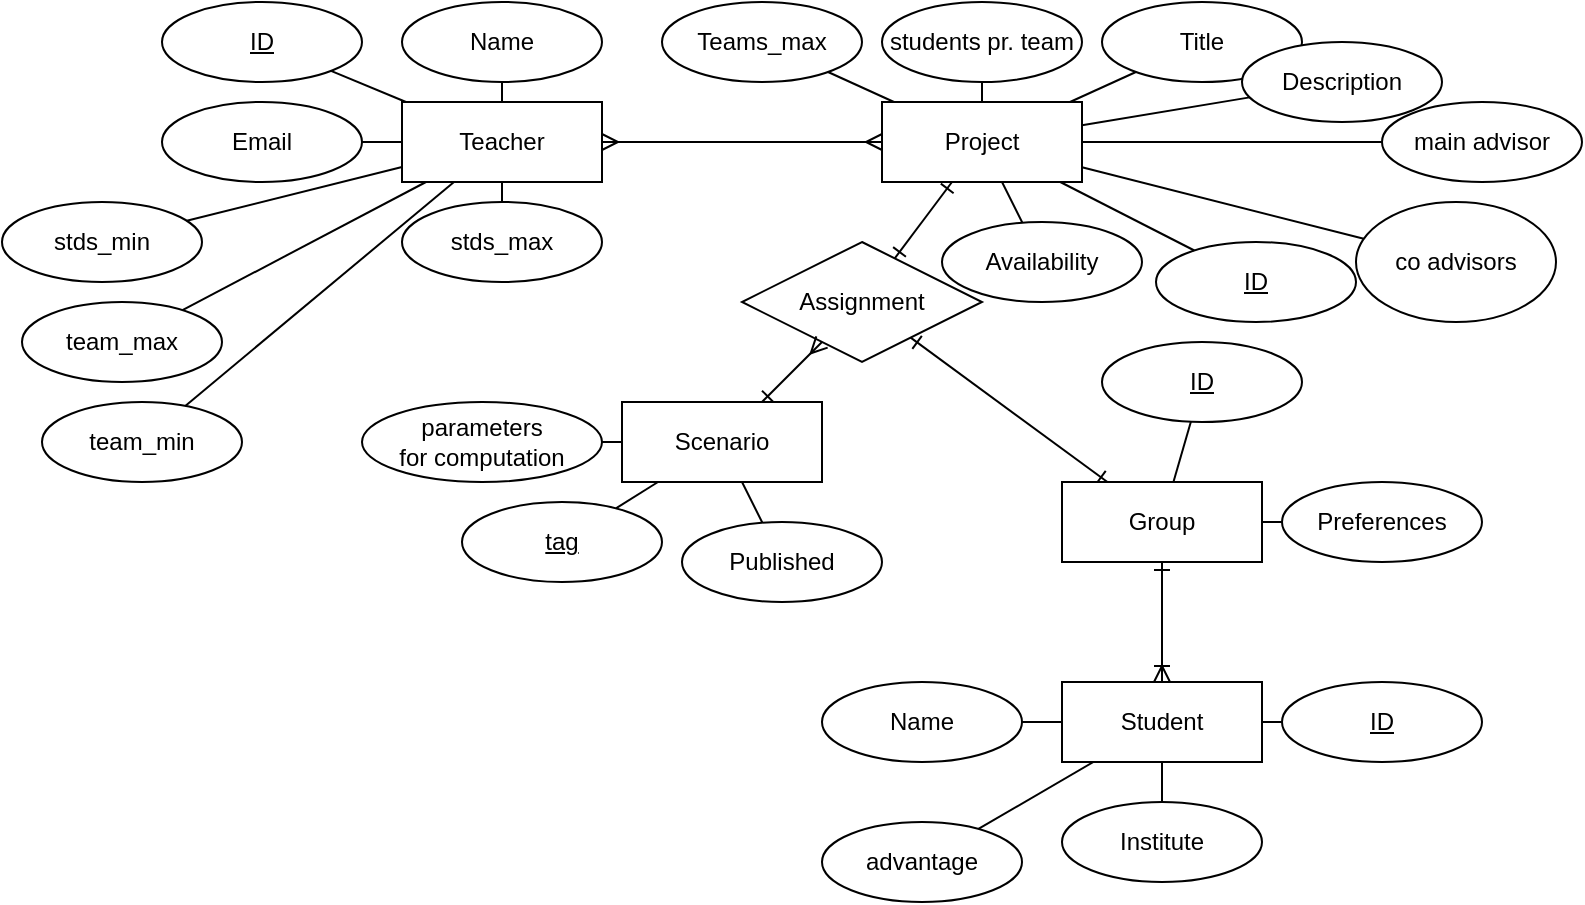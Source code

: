 <mxfile version="20.7.4" type="device"><diagram id="R2lEEEUBdFMjLlhIrx00" name="Page-1"><mxGraphModel dx="538" dy="622" grid="1" gridSize="10" guides="1" tooltips="1" connect="1" arrows="1" fold="1" page="1" pageScale="1" pageWidth="827" pageHeight="1169" math="0" shadow="0" extFonts="Permanent Marker^https://fonts.googleapis.com/css?family=Permanent+Marker"><root><mxCell id="0"/><mxCell id="1" parent="0"/><mxCell id="Ux4JNHoTfwM_np-A--27-4" value="Teacher" style="whiteSpace=wrap;html=1;align=center;" parent="1" vertex="1"><mxGeometry x="350" y="70" width="100" height="40" as="geometry"/></mxCell><mxCell id="Ux4JNHoTfwM_np-A--27-5" value="Student" style="whiteSpace=wrap;html=1;align=center;" parent="1" vertex="1"><mxGeometry x="680" y="360" width="100" height="40" as="geometry"/></mxCell><mxCell id="Ux4JNHoTfwM_np-A--27-6" value="Project" style="whiteSpace=wrap;html=1;align=center;" parent="1" vertex="1"><mxGeometry x="590" y="70" width="100" height="40" as="geometry"/></mxCell><mxCell id="Ux4JNHoTfwM_np-A--27-7" value="ID" style="ellipse;whiteSpace=wrap;html=1;align=center;fontStyle=4;" parent="1" vertex="1"><mxGeometry x="230" y="20" width="100" height="40" as="geometry"/></mxCell><mxCell id="Ux4JNHoTfwM_np-A--27-8" value="Name" style="ellipse;whiteSpace=wrap;html=1;align=center;" parent="1" vertex="1"><mxGeometry x="350" y="20" width="100" height="40" as="geometry"/></mxCell><mxCell id="Ux4JNHoTfwM_np-A--27-9" value="Email" style="ellipse;whiteSpace=wrap;html=1;align=center;" parent="1" vertex="1"><mxGeometry x="230" y="70" width="100" height="40" as="geometry"/></mxCell><mxCell id="Ux4JNHoTfwM_np-A--27-10" value="stds_max" style="ellipse;whiteSpace=wrap;html=1;align=center;" parent="1" vertex="1"><mxGeometry x="350" y="120" width="100" height="40" as="geometry"/></mxCell><mxCell id="Ux4JNHoTfwM_np-A--27-11" value="stds_min" style="ellipse;whiteSpace=wrap;html=1;align=center;" parent="1" vertex="1"><mxGeometry x="150" y="120" width="100" height="40" as="geometry"/></mxCell><mxCell id="Ux4JNHoTfwM_np-A--27-13" value="" style="endArrow=none;html=1;rounded=0;" parent="1" source="Ux4JNHoTfwM_np-A--27-4" target="Ux4JNHoTfwM_np-A--27-9" edge="1"><mxGeometry relative="1" as="geometry"><mxPoint x="350" y="160" as="sourcePoint"/><mxPoint x="510" y="160" as="targetPoint"/></mxGeometry></mxCell><mxCell id="Ux4JNHoTfwM_np-A--27-14" value="" style="endArrow=none;html=1;rounded=0;" parent="1" source="Ux4JNHoTfwM_np-A--27-4" target="Ux4JNHoTfwM_np-A--27-11" edge="1"><mxGeometry relative="1" as="geometry"><mxPoint x="350" y="160" as="sourcePoint"/><mxPoint x="510" y="160" as="targetPoint"/></mxGeometry></mxCell><mxCell id="Ux4JNHoTfwM_np-A--27-15" value="" style="endArrow=none;html=1;rounded=0;" parent="1" source="Ux4JNHoTfwM_np-A--27-8" target="Ux4JNHoTfwM_np-A--27-4" edge="1"><mxGeometry relative="1" as="geometry"><mxPoint x="350" y="160" as="sourcePoint"/><mxPoint x="510" y="160" as="targetPoint"/></mxGeometry></mxCell><mxCell id="Ux4JNHoTfwM_np-A--27-16" value="" style="endArrow=none;html=1;rounded=0;" parent="1" source="Ux4JNHoTfwM_np-A--27-7" target="Ux4JNHoTfwM_np-A--27-4" edge="1"><mxGeometry relative="1" as="geometry"><mxPoint x="350" y="160" as="sourcePoint"/><mxPoint x="510" y="160" as="targetPoint"/></mxGeometry></mxCell><mxCell id="Ux4JNHoTfwM_np-A--27-17" value="" style="endArrow=none;html=1;rounded=0;" parent="1" source="Ux4JNHoTfwM_np-A--27-10" target="Ux4JNHoTfwM_np-A--27-4" edge="1"><mxGeometry relative="1" as="geometry"><mxPoint x="488.765" y="45.617" as="sourcePoint"/><mxPoint x="510" y="160" as="targetPoint"/></mxGeometry></mxCell><mxCell id="Ux4JNHoTfwM_np-A--27-20" value="ID" style="ellipse;whiteSpace=wrap;html=1;align=center;fontStyle=4;" parent="1" vertex="1"><mxGeometry x="727" y="140" width="100" height="40" as="geometry"/></mxCell><mxCell id="Ux4JNHoTfwM_np-A--27-21" value="Title" style="ellipse;whiteSpace=wrap;html=1;align=center;" parent="1" vertex="1"><mxGeometry x="700" y="20" width="100" height="40" as="geometry"/></mxCell><mxCell id="Ux4JNHoTfwM_np-A--27-22" value="Teams_max" style="ellipse;whiteSpace=wrap;html=1;align=center;" parent="1" vertex="1"><mxGeometry x="480" y="20" width="100" height="40" as="geometry"/></mxCell><mxCell id="Ux4JNHoTfwM_np-A--27-23" value="students pr. team" style="ellipse;whiteSpace=wrap;html=1;align=center;" parent="1" vertex="1"><mxGeometry x="590" y="20" width="100" height="40" as="geometry"/></mxCell><mxCell id="Ux4JNHoTfwM_np-A--27-24" value="Description" style="ellipse;whiteSpace=wrap;html=1;align=center;" parent="1" vertex="1"><mxGeometry x="770" y="40" width="100" height="40" as="geometry"/></mxCell><mxCell id="Ux4JNHoTfwM_np-A--27-26" value="" style="endArrow=none;html=1;rounded=0;" parent="1" source="Ux4JNHoTfwM_np-A--27-22" target="Ux4JNHoTfwM_np-A--27-6" edge="1"><mxGeometry relative="1" as="geometry"><mxPoint x="440" y="140" as="sourcePoint"/><mxPoint x="600" y="140" as="targetPoint"/></mxGeometry></mxCell><mxCell id="Ux4JNHoTfwM_np-A--27-27" value="" style="endArrow=none;html=1;rounded=0;" parent="1" source="Ux4JNHoTfwM_np-A--27-23" target="Ux4JNHoTfwM_np-A--27-6" edge="1"><mxGeometry relative="1" as="geometry"><mxPoint x="500" y="130" as="sourcePoint"/><mxPoint x="660" y="130" as="targetPoint"/></mxGeometry></mxCell><mxCell id="Ux4JNHoTfwM_np-A--27-28" value="" style="endArrow=none;html=1;rounded=0;" parent="1" source="Ux4JNHoTfwM_np-A--27-6" target="Ux4JNHoTfwM_np-A--27-21" edge="1"><mxGeometry relative="1" as="geometry"><mxPoint x="620" y="130" as="sourcePoint"/><mxPoint x="780" y="130" as="targetPoint"/></mxGeometry></mxCell><mxCell id="Ux4JNHoTfwM_np-A--27-29" value="" style="endArrow=none;html=1;rounded=0;" parent="1" source="Ux4JNHoTfwM_np-A--27-6" target="Ux4JNHoTfwM_np-A--27-24" edge="1"><mxGeometry relative="1" as="geometry"><mxPoint x="620" y="130" as="sourcePoint"/><mxPoint x="780" y="130" as="targetPoint"/></mxGeometry></mxCell><mxCell id="Ux4JNHoTfwM_np-A--27-30" value="" style="endArrow=none;html=1;rounded=0;" parent="1" source="Ux4JNHoTfwM_np-A--27-6" target="Ux4JNHoTfwM_np-A--27-20" edge="1"><mxGeometry relative="1" as="geometry"><mxPoint x="560" y="130" as="sourcePoint"/><mxPoint x="720" y="130" as="targetPoint"/></mxGeometry></mxCell><mxCell id="Ux4JNHoTfwM_np-A--27-32" value="Name" style="ellipse;whiteSpace=wrap;html=1;align=center;" parent="1" vertex="1"><mxGeometry x="560" y="360" width="100" height="40" as="geometry"/></mxCell><mxCell id="Ux4JNHoTfwM_np-A--27-33" value="ID" style="ellipse;whiteSpace=wrap;html=1;align=center;fontStyle=4;" parent="1" vertex="1"><mxGeometry x="790" y="360" width="100" height="40" as="geometry"/></mxCell><mxCell id="Ux4JNHoTfwM_np-A--27-34" value="Preferences" style="ellipse;whiteSpace=wrap;html=1;align=center;" parent="1" vertex="1"><mxGeometry x="790" y="260" width="100" height="40" as="geometry"/></mxCell><mxCell id="Ux4JNHoTfwM_np-A--27-39" value="" style="endArrow=none;html=1;rounded=0;" parent="1" source="Ux4JNHoTfwM_np-A--27-5" target="Ux4JNHoTfwM_np-A--27-33" edge="1"><mxGeometry relative="1" as="geometry"><mxPoint x="710" y="200" as="sourcePoint"/><mxPoint x="870" y="200" as="targetPoint"/></mxGeometry></mxCell><mxCell id="Ux4JNHoTfwM_np-A--27-40" value="" style="endArrow=none;html=1;rounded=0;" parent="1" source="Ux4JNHoTfwM_np-A--27-32" target="Ux4JNHoTfwM_np-A--27-5" edge="1"><mxGeometry relative="1" as="geometry"><mxPoint x="710" y="200" as="sourcePoint"/><mxPoint x="870" y="200" as="targetPoint"/></mxGeometry></mxCell><mxCell id="Ux4JNHoTfwM_np-A--27-41" value="" style="endArrow=none;html=1;rounded=0;" parent="1" source="Ux4JNHoTfwM_np-A--27-34" target="ayG8-2GaRkTRcKY6lODG-21" edge="1"><mxGeometry relative="1" as="geometry"><mxPoint x="771.327" y="318.615" as="sourcePoint"/><mxPoint x="758" y="311" as="targetPoint"/></mxGeometry></mxCell><mxCell id="ayG8-2GaRkTRcKY6lODG-2" value="" style="edgeStyle=elbowEdgeStyle;fontSize=12;html=1;endArrow=ERoneToMany;rounded=1;movable=1;resizable=1;rotatable=1;deletable=1;editable=1;connectable=1;strokeColor=default;anchorPointDirection=1;startArrow=ERone;startFill=0;elbow=vertical;" parent="1" source="ayG8-2GaRkTRcKY6lODG-21" target="Ux4JNHoTfwM_np-A--27-5" edge="1"><mxGeometry x="-1" y="50" width="100" height="100" relative="1" as="geometry"><mxPoint x="730" y="325" as="sourcePoint"/><mxPoint x="1060" y="285" as="targetPoint"/><mxPoint as="offset"/></mxGeometry></mxCell><mxCell id="ayG8-2GaRkTRcKY6lODG-5" value="ID" style="ellipse;whiteSpace=wrap;html=1;align=center;fontStyle=4;rounded=0;" parent="1" vertex="1"><mxGeometry x="700" y="190" width="100" height="40" as="geometry"/></mxCell><mxCell id="ayG8-2GaRkTRcKY6lODG-7" value="" style="endArrow=none;html=1;rounded=0;strokeColor=default;" parent="1" source="ayG8-2GaRkTRcKY6lODG-5" target="ayG8-2GaRkTRcKY6lODG-21" edge="1"><mxGeometry relative="1" as="geometry"><mxPoint x="550" y="305" as="sourcePoint"/><mxPoint x="702" y="279" as="targetPoint"/></mxGeometry></mxCell><mxCell id="ayG8-2GaRkTRcKY6lODG-12" value="" style="edgeStyle=entityRelationEdgeStyle;fontSize=12;html=1;endArrow=ERmany;rounded=1;strokeColor=default;startArrow=ERmany;startFill=0;" parent="1" source="Ux4JNHoTfwM_np-A--27-4" target="Ux4JNHoTfwM_np-A--27-6" edge="1"><mxGeometry width="100" height="100" relative="1" as="geometry"><mxPoint x="430" y="310" as="sourcePoint"/><mxPoint x="530" y="210" as="targetPoint"/></mxGeometry></mxCell><mxCell id="ayG8-2GaRkTRcKY6lODG-15" value="Scenario" style="whiteSpace=wrap;html=1;align=center;rounded=0;" parent="1" vertex="1"><mxGeometry x="460" y="220" width="100" height="40" as="geometry"/></mxCell><mxCell id="ayG8-2GaRkTRcKY6lODG-16" value="parameters&lt;br&gt;for computation" style="ellipse;whiteSpace=wrap;html=1;align=center;rounded=0;" parent="1" vertex="1"><mxGeometry x="330" y="220" width="120" height="40" as="geometry"/></mxCell><mxCell id="ayG8-2GaRkTRcKY6lODG-17" value="tag" style="ellipse;whiteSpace=wrap;html=1;align=center;fontStyle=4;rounded=0;" parent="1" vertex="1"><mxGeometry x="380" y="270" width="100" height="40" as="geometry"/></mxCell><mxCell id="ayG8-2GaRkTRcKY6lODG-18" value="Assignment" style="shape=rhombus;perimeter=rhombusPerimeter;whiteSpace=wrap;html=1;align=center;rounded=0;" parent="1" vertex="1"><mxGeometry x="520" y="140" width="120" height="60" as="geometry"/></mxCell><mxCell id="ayG8-2GaRkTRcKY6lODG-19" value="" style="fontSize=12;html=1;endArrow=ERone;startArrow=ERone;rounded=1;strokeColor=default;elbow=vertical;startFill=0;endFill=0;" parent="1" source="ayG8-2GaRkTRcKY6lODG-18" target="Ux4JNHoTfwM_np-A--27-6" edge="1"><mxGeometry width="100" height="100" relative="1" as="geometry"><mxPoint x="430" y="230" as="sourcePoint"/><mxPoint x="530" y="130" as="targetPoint"/></mxGeometry></mxCell><mxCell id="ayG8-2GaRkTRcKY6lODG-20" value="" style="fontSize=12;html=1;endArrow=ERone;startArrow=ERone;rounded=1;strokeColor=default;elbow=vertical;startFill=0;endFill=0;" parent="1" source="ayG8-2GaRkTRcKY6lODG-21" target="ayG8-2GaRkTRcKY6lODG-18" edge="1"><mxGeometry width="100" height="100" relative="1" as="geometry"><mxPoint x="640" y="375" as="sourcePoint"/><mxPoint x="650" y="120" as="targetPoint"/></mxGeometry></mxCell><mxCell id="ayG8-2GaRkTRcKY6lODG-21" value="Group" style="whiteSpace=wrap;html=1;align=center;rounded=0;" parent="1" vertex="1"><mxGeometry x="680" y="260" width="100" height="40" as="geometry"/></mxCell><mxCell id="ayG8-2GaRkTRcKY6lODG-22" value="" style="endArrow=none;html=1;rounded=0;strokeColor=default;elbow=vertical;" parent="1" source="ayG8-2GaRkTRcKY6lODG-17" target="ayG8-2GaRkTRcKY6lODG-15" edge="1"><mxGeometry relative="1" as="geometry"><mxPoint x="410" y="270" as="sourcePoint"/><mxPoint x="570" y="270" as="targetPoint"/></mxGeometry></mxCell><mxCell id="ayG8-2GaRkTRcKY6lODG-23" value="" style="endArrow=none;html=1;rounded=0;strokeColor=default;elbow=vertical;" parent="1" source="ayG8-2GaRkTRcKY6lODG-16" target="ayG8-2GaRkTRcKY6lODG-15" edge="1"><mxGeometry relative="1" as="geometry"><mxPoint x="410" y="270" as="sourcePoint"/><mxPoint x="570" y="270" as="targetPoint"/></mxGeometry></mxCell><mxCell id="ayG8-2GaRkTRcKY6lODG-24" value="" style="endArrow=ERmany;html=1;rounded=0;strokeColor=default;elbow=vertical;endFill=0;startArrow=ERone;startFill=0;" parent="1" source="ayG8-2GaRkTRcKY6lODG-15" target="ayG8-2GaRkTRcKY6lODG-18" edge="1"><mxGeometry relative="1" as="geometry"><mxPoint x="410" y="270" as="sourcePoint"/><mxPoint x="570" y="270" as="targetPoint"/></mxGeometry></mxCell><mxCell id="PPySnPNSNfAna1lyevGS-1" value="Availability" style="ellipse;whiteSpace=wrap;html=1;align=center;" parent="1" vertex="1"><mxGeometry x="620" y="130" width="100" height="40" as="geometry"/></mxCell><mxCell id="PPySnPNSNfAna1lyevGS-2" value="" style="endArrow=none;html=1;rounded=0;" parent="1" source="Ux4JNHoTfwM_np-A--27-6" target="PPySnPNSNfAna1lyevGS-1" edge="1"><mxGeometry relative="1" as="geometry"><mxPoint x="580" y="200" as="sourcePoint"/><mxPoint x="740" y="200" as="targetPoint"/></mxGeometry></mxCell><mxCell id="BfT8-eNlwXzurMsAdbir-1" value="Published" style="ellipse;whiteSpace=wrap;html=1;align=center;" parent="1" vertex="1"><mxGeometry x="490" y="280" width="100" height="40" as="geometry"/></mxCell><mxCell id="BfT8-eNlwXzurMsAdbir-2" value="" style="endArrow=none;html=1;rounded=0;" parent="1" source="ayG8-2GaRkTRcKY6lODG-15" target="BfT8-eNlwXzurMsAdbir-1" edge="1"><mxGeometry relative="1" as="geometry"><mxPoint x="460" y="320" as="sourcePoint"/><mxPoint x="620" y="320" as="targetPoint"/></mxGeometry></mxCell><mxCell id="BfT8-eNlwXzurMsAdbir-3" value="Institute" style="ellipse;whiteSpace=wrap;html=1;align=center;" parent="1" vertex="1"><mxGeometry x="680" y="420" width="100" height="40" as="geometry"/></mxCell><mxCell id="BfT8-eNlwXzurMsAdbir-5" value="" style="endArrow=none;html=1;rounded=0;" parent="1" source="Ux4JNHoTfwM_np-A--27-5" target="BfT8-eNlwXzurMsAdbir-3" edge="1"><mxGeometry relative="1" as="geometry"><mxPoint x="590" y="320" as="sourcePoint"/><mxPoint x="750" y="320" as="targetPoint"/></mxGeometry></mxCell><mxCell id="BfT8-eNlwXzurMsAdbir-6" value="advantage" style="ellipse;whiteSpace=wrap;html=1;align=center;" parent="1" vertex="1"><mxGeometry x="560" y="430" width="100" height="40" as="geometry"/></mxCell><mxCell id="BfT8-eNlwXzurMsAdbir-7" value="" style="endArrow=none;html=1;rounded=0;" parent="1" source="BfT8-eNlwXzurMsAdbir-6" target="Ux4JNHoTfwM_np-A--27-5" edge="1"><mxGeometry relative="1" as="geometry"><mxPoint x="610" y="320" as="sourcePoint"/><mxPoint x="770" y="320" as="targetPoint"/></mxGeometry></mxCell><mxCell id="BfT8-eNlwXzurMsAdbir-9" value="team_min" style="ellipse;whiteSpace=wrap;html=1;align=center;" parent="1" vertex="1"><mxGeometry x="170" y="220" width="100" height="40" as="geometry"/></mxCell><mxCell id="BfT8-eNlwXzurMsAdbir-10" value="team_max" style="ellipse;whiteSpace=wrap;html=1;align=center;" parent="1" vertex="1"><mxGeometry x="160" y="170" width="100" height="40" as="geometry"/></mxCell><mxCell id="BfT8-eNlwXzurMsAdbir-11" value="" style="endArrow=none;html=1;rounded=0;" parent="1" source="Ux4JNHoTfwM_np-A--27-4" target="BfT8-eNlwXzurMsAdbir-10" edge="1"><mxGeometry relative="1" as="geometry"><mxPoint x="610" y="320" as="sourcePoint"/><mxPoint x="770" y="320" as="targetPoint"/></mxGeometry></mxCell><mxCell id="BfT8-eNlwXzurMsAdbir-12" value="" style="endArrow=none;html=1;rounded=0;" parent="1" source="Ux4JNHoTfwM_np-A--27-4" target="BfT8-eNlwXzurMsAdbir-9" edge="1"><mxGeometry relative="1" as="geometry"><mxPoint x="610" y="320" as="sourcePoint"/><mxPoint x="770" y="320" as="targetPoint"/></mxGeometry></mxCell><mxCell id="BfT8-eNlwXzurMsAdbir-13" value="main advisor" style="ellipse;whiteSpace=wrap;html=1;align=center;" parent="1" vertex="1"><mxGeometry x="840" y="70" width="100" height="40" as="geometry"/></mxCell><mxCell id="BfT8-eNlwXzurMsAdbir-14" value="co advisors" style="ellipse;whiteSpace=wrap;html=1;align=center;" parent="1" vertex="1"><mxGeometry x="827" y="120" width="100" height="60" as="geometry"/></mxCell><mxCell id="BfT8-eNlwXzurMsAdbir-15" value="" style="endArrow=none;html=1;rounded=0;" parent="1" source="Ux4JNHoTfwM_np-A--27-6" target="BfT8-eNlwXzurMsAdbir-13" edge="1"><mxGeometry relative="1" as="geometry"><mxPoint x="610" y="320" as="sourcePoint"/><mxPoint x="770" y="320" as="targetPoint"/></mxGeometry></mxCell><mxCell id="BfT8-eNlwXzurMsAdbir-16" value="" style="endArrow=none;html=1;rounded=0;" parent="1" source="BfT8-eNlwXzurMsAdbir-14" target="Ux4JNHoTfwM_np-A--27-6" edge="1"><mxGeometry relative="1" as="geometry"><mxPoint x="610" y="320" as="sourcePoint"/><mxPoint x="770" y="320" as="targetPoint"/></mxGeometry></mxCell></root></mxGraphModel></diagram></mxfile>